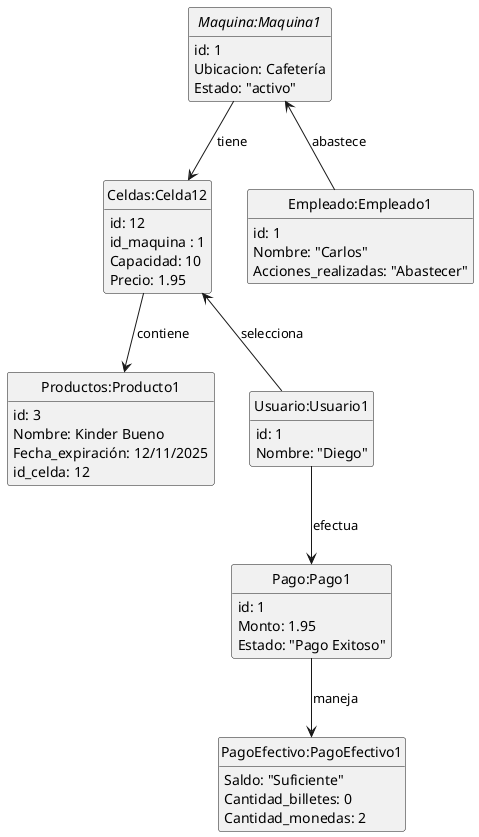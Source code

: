 @startuml
hide empty members
hide circle
abstract "Maquina:Maquina1"{
    id: 1
    Ubicacion: Cafetería
    Estado: "activo"
}

class "Celdas:Celda12"{
    id: 12
    id_maquina : 1
    Capacidad: 10
    Precio: 1.95
}

class "Productos:Producto1"{
    id: 3
    Nombre: Kinder Bueno
    Fecha_expiración: 12/11/2025
    id_celda: 12
}


class "Usuario:Usuario1"{
    id: 1
    Nombre: "Diego"
}


class "Pago:Pago1"{
    id: 1
    Monto: 1.95
    Estado: "Pago Exitoso"
}

class "Empleado:Empleado1"{
   id: 1
   Nombre: "Carlos"
   Acciones_realizadas: "Abastecer"

}

class "PagoEfectivo:PagoEfectivo1"{
    Saldo: "Suficiente"
    Cantidad_billetes: 0 
    Cantidad_monedas: 2 
}




"Maquina:Maquina1" --> "Celdas:Celda12" : tiene
"Celdas:Celda12" --> "Productos:Producto1" : contiene
"Usuario:Usuario1" -U-> "Celdas:Celda12" : selecciona
"Usuario:Usuario1" --> "Pago:Pago1" : efectua
"Empleado:Empleado1" -U-> "Maquina:Maquina1" : abastece
"Pago:Pago1" -D-> "PagoEfectivo:PagoEfectivo1" : maneja


@enduml
